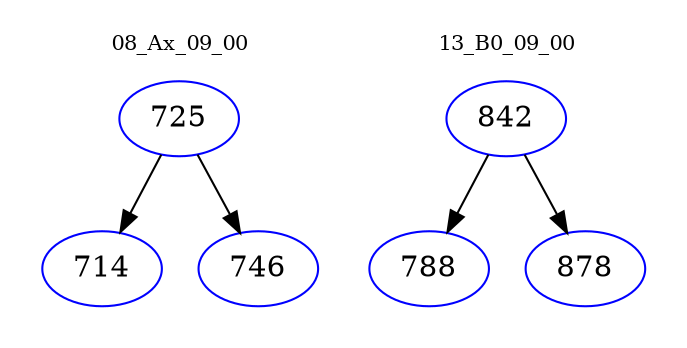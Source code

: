 digraph{
subgraph cluster_0 {
color = white
label = "08_Ax_09_00";
fontsize=10;
T0_725 [label="725", color="blue"]
T0_725 -> T0_714 [color="black"]
T0_714 [label="714", color="blue"]
T0_725 -> T0_746 [color="black"]
T0_746 [label="746", color="blue"]
}
subgraph cluster_1 {
color = white
label = "13_B0_09_00";
fontsize=10;
T1_842 [label="842", color="blue"]
T1_842 -> T1_788 [color="black"]
T1_788 [label="788", color="blue"]
T1_842 -> T1_878 [color="black"]
T1_878 [label="878", color="blue"]
}
}
